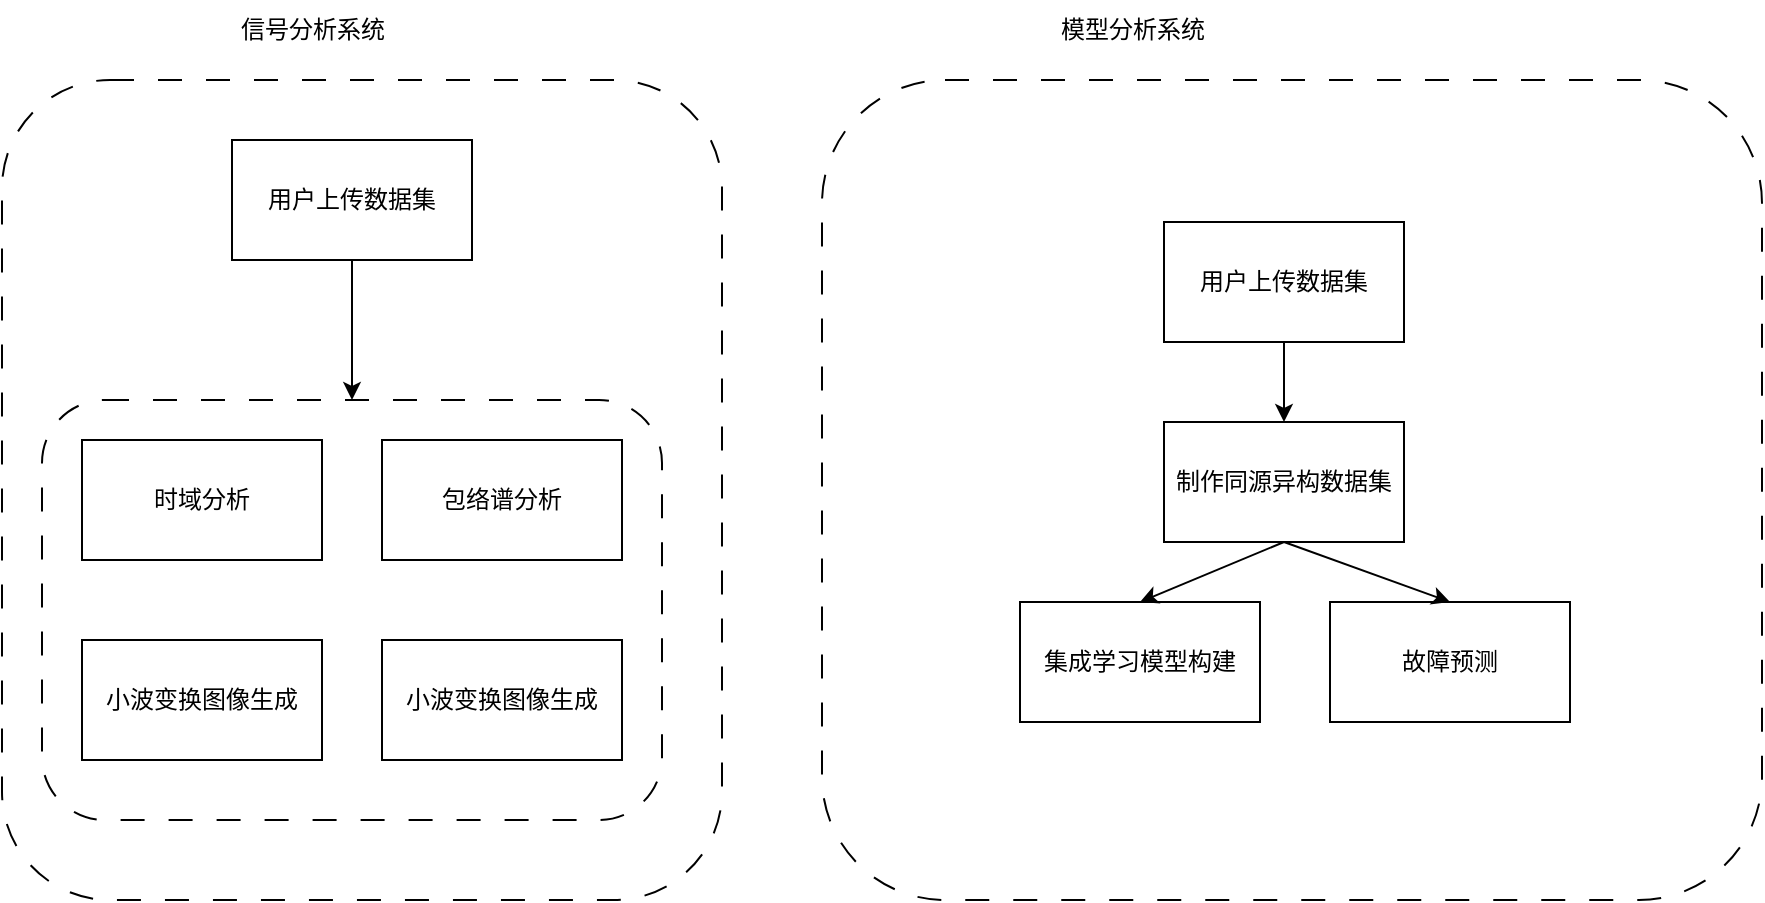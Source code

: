 <mxfile version="27.1.1">
  <diagram name="第 1 页" id="mGmnLelnss2CsZ9InQHE">
    <mxGraphModel dx="1371" dy="796" grid="1" gridSize="10" guides="1" tooltips="1" connect="1" arrows="1" fold="1" page="1" pageScale="1" pageWidth="827" pageHeight="1169" math="0" shadow="0">
      <root>
        <mxCell id="0" />
        <mxCell id="1" parent="0" />
        <mxCell id="kK4ZyeL5XsI5Hed6kHEq-2" value="" style="rounded=1;whiteSpace=wrap;html=1;fillColor=none;dashed=1;dashPattern=12 12;" vertex="1" parent="1">
          <mxGeometry x="130" y="220" width="360" height="410" as="geometry" />
        </mxCell>
        <mxCell id="kK4ZyeL5XsI5Hed6kHEq-3" value="信号分析系统" style="text;html=1;align=center;verticalAlign=middle;resizable=0;points=[];autosize=1;strokeColor=none;fillColor=none;" vertex="1" parent="1">
          <mxGeometry x="235" y="180" width="100" height="30" as="geometry" />
        </mxCell>
        <mxCell id="kK4ZyeL5XsI5Hed6kHEq-4" value="" style="rounded=1;whiteSpace=wrap;html=1;fillColor=none;dashed=1;dashPattern=12 12;" vertex="1" parent="1">
          <mxGeometry x="540" y="220" width="470" height="410" as="geometry" />
        </mxCell>
        <mxCell id="kK4ZyeL5XsI5Hed6kHEq-5" value="模型分析系统" style="text;html=1;align=center;verticalAlign=middle;resizable=0;points=[];autosize=1;strokeColor=none;fillColor=none;" vertex="1" parent="1">
          <mxGeometry x="645" y="180" width="100" height="30" as="geometry" />
        </mxCell>
        <mxCell id="kK4ZyeL5XsI5Hed6kHEq-6" value="用户上传数据集" style="rounded=0;whiteSpace=wrap;html=1;" vertex="1" parent="1">
          <mxGeometry x="245" y="250" width="120" height="60" as="geometry" />
        </mxCell>
        <mxCell id="kK4ZyeL5XsI5Hed6kHEq-9" value="" style="endArrow=classic;html=1;rounded=0;exitX=0.5;exitY=1;exitDx=0;exitDy=0;entryX=0.5;entryY=0;entryDx=0;entryDy=0;" edge="1" parent="1" source="kK4ZyeL5XsI5Hed6kHEq-6" target="kK4ZyeL5XsI5Hed6kHEq-14">
          <mxGeometry width="50" height="50" relative="1" as="geometry">
            <mxPoint x="284" y="326" as="sourcePoint" />
            <mxPoint x="414" y="300" as="targetPoint" />
          </mxGeometry>
        </mxCell>
        <mxCell id="kK4ZyeL5XsI5Hed6kHEq-10" value="时域分析" style="rounded=0;whiteSpace=wrap;html=1;" vertex="1" parent="1">
          <mxGeometry x="170" y="400" width="120" height="60" as="geometry" />
        </mxCell>
        <mxCell id="kK4ZyeL5XsI5Hed6kHEq-11" value="包络谱分析" style="rounded=0;whiteSpace=wrap;html=1;" vertex="1" parent="1">
          <mxGeometry x="320" y="400" width="120" height="60" as="geometry" />
        </mxCell>
        <mxCell id="kK4ZyeL5XsI5Hed6kHEq-12" value="小波变换图像生成" style="rounded=0;whiteSpace=wrap;html=1;" vertex="1" parent="1">
          <mxGeometry x="170" y="500" width="120" height="60" as="geometry" />
        </mxCell>
        <mxCell id="kK4ZyeL5XsI5Hed6kHEq-13" value="小波变换图像生成" style="rounded=0;whiteSpace=wrap;html=1;" vertex="1" parent="1">
          <mxGeometry x="320" y="500" width="120" height="60" as="geometry" />
        </mxCell>
        <mxCell id="kK4ZyeL5XsI5Hed6kHEq-14" value="" style="rounded=1;whiteSpace=wrap;html=1;fillColor=none;dashed=1;dashPattern=12 12;" vertex="1" parent="1">
          <mxGeometry x="150" y="380" width="310" height="210" as="geometry" />
        </mxCell>
        <mxCell id="kK4ZyeL5XsI5Hed6kHEq-15" value="用户上传数据集" style="rounded=0;whiteSpace=wrap;html=1;" vertex="1" parent="1">
          <mxGeometry x="711" y="291" width="120" height="60" as="geometry" />
        </mxCell>
        <mxCell id="kK4ZyeL5XsI5Hed6kHEq-17" value="制作同源异构数据集" style="rounded=0;whiteSpace=wrap;html=1;" vertex="1" parent="1">
          <mxGeometry x="711" y="391" width="120" height="60" as="geometry" />
        </mxCell>
        <mxCell id="kK4ZyeL5XsI5Hed6kHEq-19" value="集成学习模型构建" style="rounded=0;whiteSpace=wrap;html=1;" vertex="1" parent="1">
          <mxGeometry x="639" y="481" width="120" height="60" as="geometry" />
        </mxCell>
        <mxCell id="kK4ZyeL5XsI5Hed6kHEq-21" value="" style="endArrow=classic;html=1;rounded=0;entryX=0.5;entryY=0;entryDx=0;entryDy=0;exitX=0.5;exitY=1;exitDx=0;exitDy=0;" edge="1" parent="1" source="kK4ZyeL5XsI5Hed6kHEq-15" target="kK4ZyeL5XsI5Hed6kHEq-17">
          <mxGeometry width="50" height="50" relative="1" as="geometry">
            <mxPoint x="394" y="481" as="sourcePoint" />
            <mxPoint x="444" y="431" as="targetPoint" />
          </mxGeometry>
        </mxCell>
        <mxCell id="kK4ZyeL5XsI5Hed6kHEq-22" value="" style="endArrow=classic;html=1;rounded=0;entryX=0.5;entryY=0;entryDx=0;entryDy=0;exitX=0.5;exitY=1;exitDx=0;exitDy=0;" edge="1" parent="1" source="kK4ZyeL5XsI5Hed6kHEq-17" target="kK4ZyeL5XsI5Hed6kHEq-19">
          <mxGeometry width="50" height="50" relative="1" as="geometry">
            <mxPoint x="394" y="481" as="sourcePoint" />
            <mxPoint x="444" y="431" as="targetPoint" />
          </mxGeometry>
        </mxCell>
        <mxCell id="kK4ZyeL5XsI5Hed6kHEq-24" value="故障预测" style="rounded=0;whiteSpace=wrap;html=1;" vertex="1" parent="1">
          <mxGeometry x="794" y="481" width="120" height="60" as="geometry" />
        </mxCell>
        <mxCell id="kK4ZyeL5XsI5Hed6kHEq-27" value="" style="endArrow=classic;html=1;rounded=0;exitX=0.5;exitY=1;exitDx=0;exitDy=0;entryX=0.5;entryY=0;entryDx=0;entryDy=0;" edge="1" parent="1" source="kK4ZyeL5XsI5Hed6kHEq-17" target="kK4ZyeL5XsI5Hed6kHEq-24">
          <mxGeometry width="50" height="50" relative="1" as="geometry">
            <mxPoint x="394" y="481" as="sourcePoint" />
            <mxPoint x="444" y="431" as="targetPoint" />
          </mxGeometry>
        </mxCell>
      </root>
    </mxGraphModel>
  </diagram>
</mxfile>
